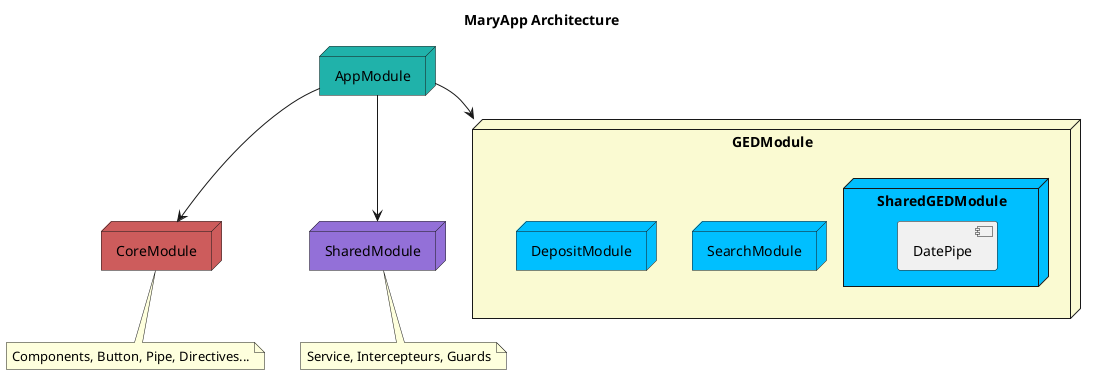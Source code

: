 @startuml
skinparam NodeBackgroundColor DeepSkyBlue 

title MaryApp Architecture

/' Nodes '/
node  AppModule #LightSeaGreen
node CoreModule #IndianRed
note bottom : Components, Button, Pipe, Directives...
node SharedModule #MediumPurple
note bottom : Service, Intercepteurs, Guards
node GEDModule #LightGoldenRodYellow {
    node SearchModule
    node DepositModule
    node SharedGEDModule {
        [DatePipe]
    }
}

/' Relations '/
AppModule --> CoreModule
AppModule --> SharedModule
AppModule --> GEDModule


@enduml